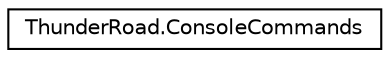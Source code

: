 digraph "Graphical Class Hierarchy"
{
 // LATEX_PDF_SIZE
  edge [fontname="Helvetica",fontsize="10",labelfontname="Helvetica",labelfontsize="10"];
  node [fontname="Helvetica",fontsize="10",shape=record];
  rankdir="LR";
  Node0 [label="ThunderRoad.ConsoleCommands",height=0.2,width=0.4,color="black", fillcolor="white", style="filled",URL="$class_thunder_road_1_1_console_commands.html",tooltip="Class ConsoleCommands."];
}
